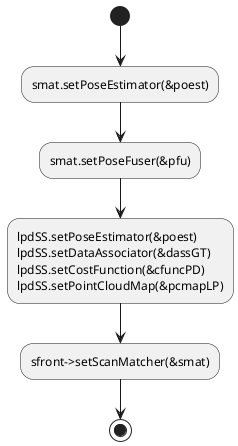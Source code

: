 @startuml

(*) --> "smat.setPoseEstimator(&poest)"
--> "smat.setPoseFuser(&pfu)"
--> "lpdSS.setPoseEstimator(&poest)
lpdSS.setDataAssociator(&dassGT)
lpdSS.setCostFunction(&cfuncPD)
lpdSS.setPointCloudMap(&pcmapLP)"
--> "sfront->setScanMatcher(&smat)"
--> (*)

@enduml